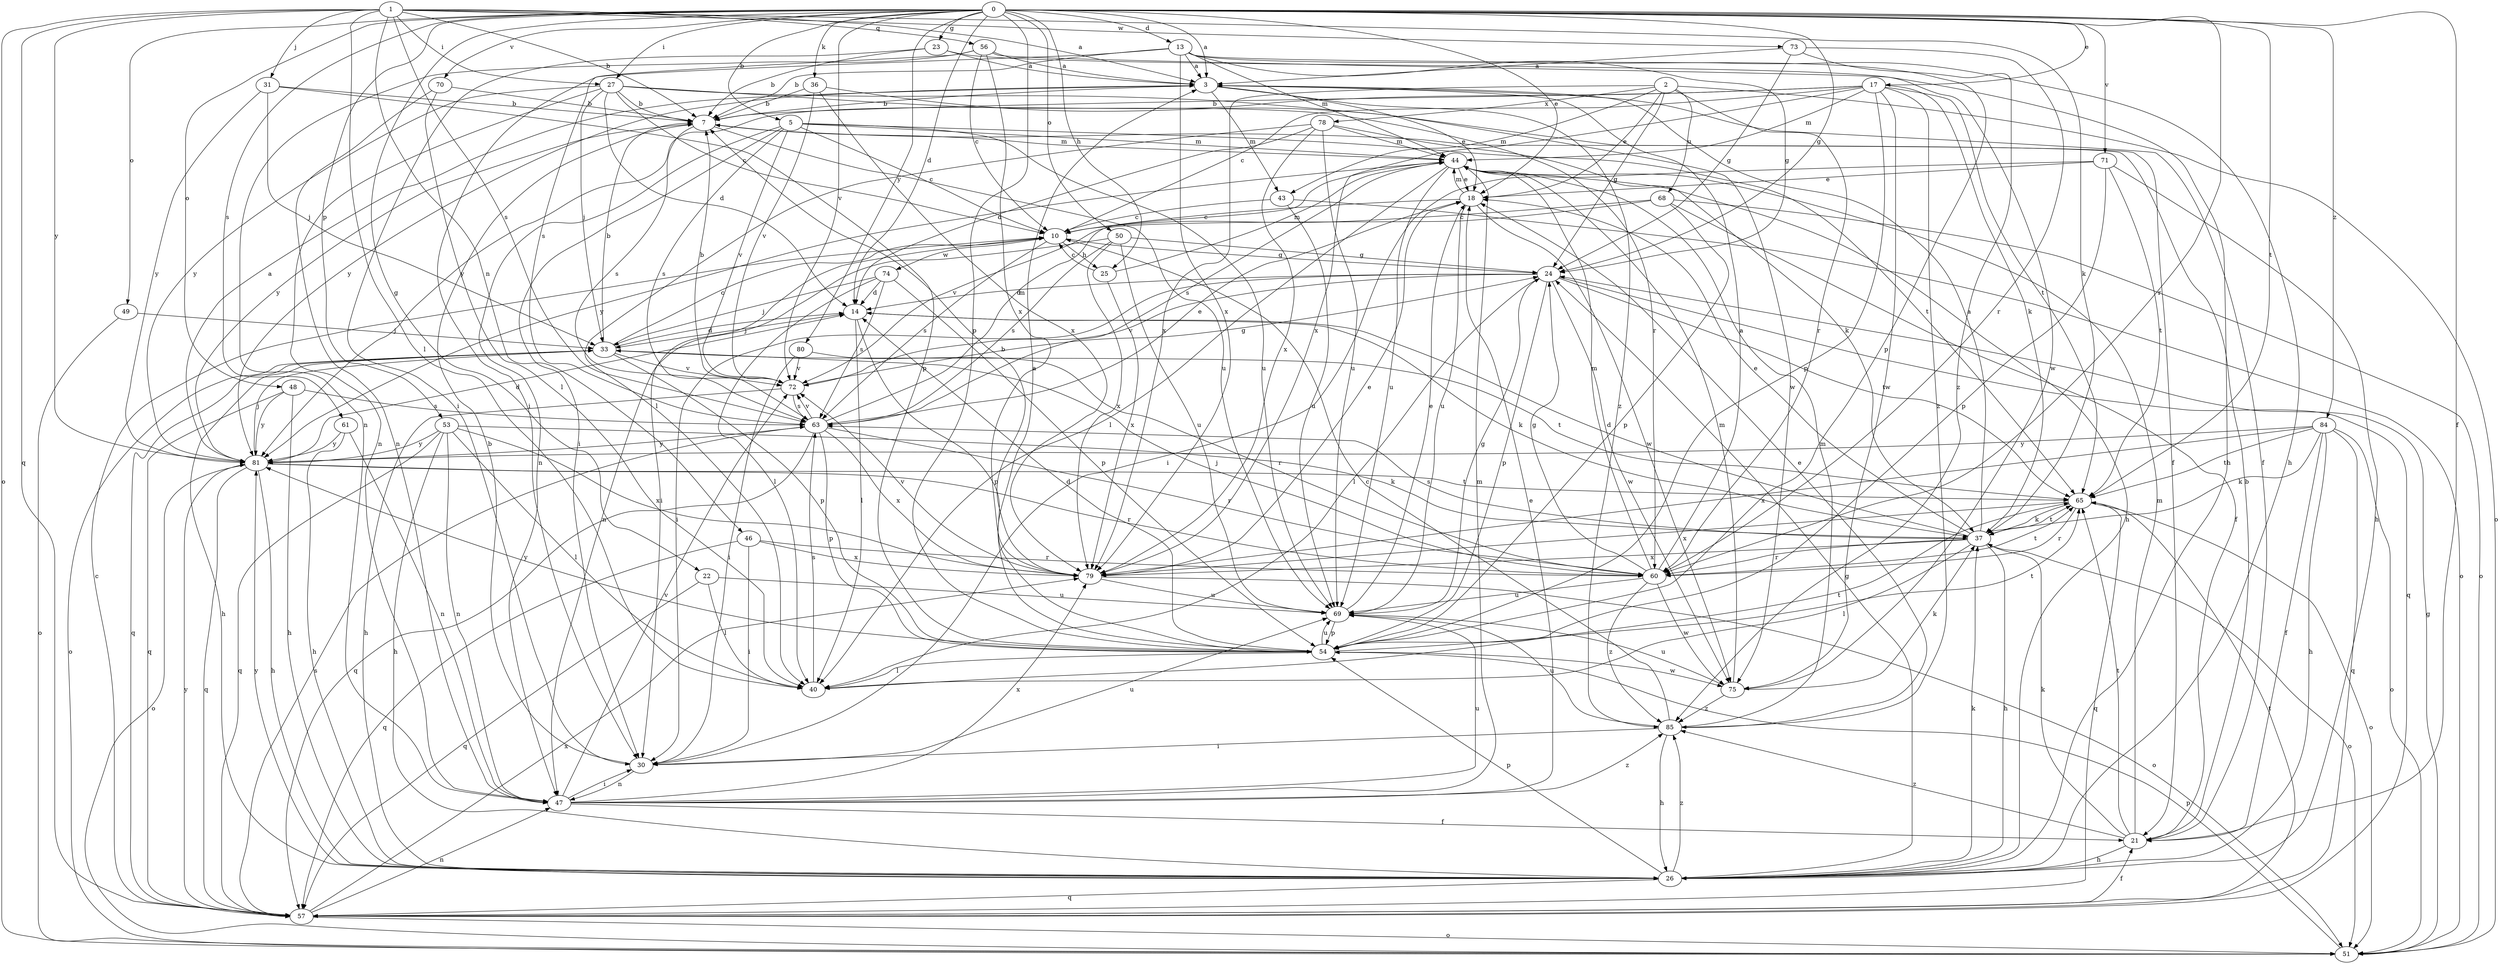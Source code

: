 strict digraph  {
0;
1;
2;
3;
5;
7;
10;
13;
14;
17;
18;
21;
22;
23;
24;
25;
26;
27;
30;
31;
33;
36;
37;
40;
43;
44;
46;
47;
48;
49;
50;
51;
53;
54;
56;
57;
60;
61;
63;
65;
68;
69;
70;
71;
72;
73;
74;
75;
78;
79;
80;
81;
84;
85;
0 -> 3  [label=a];
0 -> 5  [label=b];
0 -> 13  [label=d];
0 -> 14  [label=d];
0 -> 17  [label=e];
0 -> 18  [label=e];
0 -> 21  [label=f];
0 -> 22  [label=g];
0 -> 23  [label=g];
0 -> 24  [label=g];
0 -> 25  [label=h];
0 -> 27  [label=i];
0 -> 36  [label=k];
0 -> 48  [label=o];
0 -> 49  [label=o];
0 -> 50  [label=o];
0 -> 53  [label=p];
0 -> 54  [label=p];
0 -> 60  [label=r];
0 -> 61  [label=s];
0 -> 65  [label=t];
0 -> 70  [label=v];
0 -> 71  [label=v];
0 -> 72  [label=v];
0 -> 80  [label=y];
0 -> 84  [label=z];
1 -> 3  [label=a];
1 -> 7  [label=b];
1 -> 27  [label=i];
1 -> 31  [label=j];
1 -> 37  [label=k];
1 -> 40  [label=l];
1 -> 46  [label=n];
1 -> 51  [label=o];
1 -> 56  [label=q];
1 -> 57  [label=q];
1 -> 63  [label=s];
1 -> 73  [label=w];
1 -> 81  [label=y];
2 -> 18  [label=e];
2 -> 24  [label=g];
2 -> 43  [label=m];
2 -> 51  [label=o];
2 -> 60  [label=r];
2 -> 68  [label=u];
2 -> 78  [label=x];
2 -> 79  [label=x];
3 -> 7  [label=b];
3 -> 18  [label=e];
3 -> 21  [label=f];
3 -> 43  [label=m];
3 -> 81  [label=y];
3 -> 85  [label=z];
5 -> 10  [label=c];
5 -> 30  [label=i];
5 -> 44  [label=m];
5 -> 47  [label=n];
5 -> 63  [label=s];
5 -> 65  [label=t];
5 -> 69  [label=u];
5 -> 72  [label=v];
7 -> 44  [label=m];
7 -> 63  [label=s];
7 -> 69  [label=u];
7 -> 81  [label=y];
10 -> 24  [label=g];
10 -> 25  [label=h];
10 -> 30  [label=i];
10 -> 63  [label=s];
10 -> 74  [label=w];
13 -> 3  [label=a];
13 -> 7  [label=b];
13 -> 24  [label=g];
13 -> 26  [label=h];
13 -> 30  [label=i];
13 -> 44  [label=m];
13 -> 54  [label=p];
13 -> 79  [label=x];
14 -> 33  [label=j];
14 -> 37  [label=k];
14 -> 40  [label=l];
14 -> 54  [label=p];
17 -> 7  [label=b];
17 -> 10  [label=c];
17 -> 37  [label=k];
17 -> 44  [label=m];
17 -> 54  [label=p];
17 -> 65  [label=t];
17 -> 75  [label=w];
17 -> 79  [label=x];
17 -> 81  [label=y];
17 -> 85  [label=z];
18 -> 10  [label=c];
18 -> 44  [label=m];
18 -> 69  [label=u];
18 -> 75  [label=w];
21 -> 7  [label=b];
21 -> 26  [label=h];
21 -> 37  [label=k];
21 -> 44  [label=m];
21 -> 65  [label=t];
21 -> 85  [label=z];
22 -> 40  [label=l];
22 -> 57  [label=q];
22 -> 69  [label=u];
23 -> 3  [label=a];
23 -> 7  [label=b];
23 -> 26  [label=h];
23 -> 30  [label=i];
24 -> 14  [label=d];
24 -> 30  [label=i];
24 -> 40  [label=l];
24 -> 54  [label=p];
24 -> 57  [label=q];
24 -> 65  [label=t];
24 -> 72  [label=v];
24 -> 75  [label=w];
25 -> 10  [label=c];
25 -> 44  [label=m];
25 -> 79  [label=x];
26 -> 24  [label=g];
26 -> 37  [label=k];
26 -> 54  [label=p];
26 -> 57  [label=q];
26 -> 81  [label=y];
26 -> 85  [label=z];
27 -> 7  [label=b];
27 -> 10  [label=c];
27 -> 14  [label=d];
27 -> 21  [label=f];
27 -> 33  [label=j];
27 -> 47  [label=n];
27 -> 60  [label=r];
27 -> 81  [label=y];
30 -> 7  [label=b];
30 -> 47  [label=n];
30 -> 69  [label=u];
31 -> 7  [label=b];
31 -> 33  [label=j];
31 -> 54  [label=p];
31 -> 81  [label=y];
33 -> 7  [label=b];
33 -> 10  [label=c];
33 -> 14  [label=d];
33 -> 26  [label=h];
33 -> 51  [label=o];
33 -> 54  [label=p];
33 -> 57  [label=q];
33 -> 65  [label=t];
33 -> 72  [label=v];
36 -> 7  [label=b];
36 -> 72  [label=v];
36 -> 75  [label=w];
36 -> 79  [label=x];
37 -> 3  [label=a];
37 -> 14  [label=d];
37 -> 18  [label=e];
37 -> 26  [label=h];
37 -> 40  [label=l];
37 -> 51  [label=o];
37 -> 60  [label=r];
37 -> 63  [label=s];
37 -> 65  [label=t];
37 -> 79  [label=x];
40 -> 63  [label=s];
40 -> 65  [label=t];
43 -> 10  [label=c];
43 -> 51  [label=o];
43 -> 69  [label=u];
44 -> 18  [label=e];
44 -> 26  [label=h];
44 -> 40  [label=l];
44 -> 63  [label=s];
44 -> 69  [label=u];
44 -> 81  [label=y];
46 -> 30  [label=i];
46 -> 57  [label=q];
46 -> 60  [label=r];
46 -> 79  [label=x];
47 -> 18  [label=e];
47 -> 21  [label=f];
47 -> 30  [label=i];
47 -> 44  [label=m];
47 -> 69  [label=u];
47 -> 72  [label=v];
47 -> 79  [label=x];
47 -> 85  [label=z];
48 -> 26  [label=h];
48 -> 57  [label=q];
48 -> 63  [label=s];
48 -> 81  [label=y];
49 -> 33  [label=j];
49 -> 51  [label=o];
50 -> 24  [label=g];
50 -> 47  [label=n];
50 -> 63  [label=s];
50 -> 69  [label=u];
50 -> 79  [label=x];
51 -> 24  [label=g];
51 -> 54  [label=p];
53 -> 26  [label=h];
53 -> 37  [label=k];
53 -> 40  [label=l];
53 -> 47  [label=n];
53 -> 57  [label=q];
53 -> 79  [label=x];
53 -> 81  [label=y];
54 -> 3  [label=a];
54 -> 14  [label=d];
54 -> 40  [label=l];
54 -> 65  [label=t];
54 -> 69  [label=u];
54 -> 75  [label=w];
54 -> 81  [label=y];
56 -> 3  [label=a];
56 -> 10  [label=c];
56 -> 47  [label=n];
56 -> 63  [label=s];
56 -> 75  [label=w];
56 -> 79  [label=x];
57 -> 10  [label=c];
57 -> 21  [label=f];
57 -> 47  [label=n];
57 -> 51  [label=o];
57 -> 63  [label=s];
57 -> 65  [label=t];
57 -> 79  [label=x];
57 -> 81  [label=y];
60 -> 3  [label=a];
60 -> 24  [label=g];
60 -> 33  [label=j];
60 -> 44  [label=m];
60 -> 65  [label=t];
60 -> 69  [label=u];
60 -> 75  [label=w];
60 -> 85  [label=z];
61 -> 26  [label=h];
61 -> 47  [label=n];
61 -> 81  [label=y];
63 -> 18  [label=e];
63 -> 44  [label=m];
63 -> 54  [label=p];
63 -> 57  [label=q];
63 -> 60  [label=r];
63 -> 72  [label=v];
63 -> 79  [label=x];
63 -> 81  [label=y];
65 -> 37  [label=k];
65 -> 51  [label=o];
65 -> 57  [label=q];
65 -> 60  [label=r];
65 -> 79  [label=x];
68 -> 10  [label=c];
68 -> 21  [label=f];
68 -> 51  [label=o];
68 -> 54  [label=p];
68 -> 72  [label=v];
69 -> 18  [label=e];
69 -> 24  [label=g];
69 -> 54  [label=p];
70 -> 7  [label=b];
70 -> 40  [label=l];
70 -> 47  [label=n];
71 -> 18  [label=e];
71 -> 26  [label=h];
71 -> 30  [label=i];
71 -> 54  [label=p];
71 -> 65  [label=t];
72 -> 7  [label=b];
72 -> 24  [label=g];
72 -> 26  [label=h];
72 -> 63  [label=s];
73 -> 3  [label=a];
73 -> 24  [label=g];
73 -> 60  [label=r];
73 -> 85  [label=z];
74 -> 14  [label=d];
74 -> 33  [label=j];
74 -> 40  [label=l];
74 -> 54  [label=p];
74 -> 63  [label=s];
75 -> 37  [label=k];
75 -> 44  [label=m];
75 -> 69  [label=u];
75 -> 85  [label=z];
78 -> 14  [label=d];
78 -> 37  [label=k];
78 -> 40  [label=l];
78 -> 44  [label=m];
78 -> 69  [label=u];
78 -> 79  [label=x];
79 -> 7  [label=b];
79 -> 18  [label=e];
79 -> 51  [label=o];
79 -> 69  [label=u];
79 -> 72  [label=v];
80 -> 30  [label=i];
80 -> 60  [label=r];
80 -> 72  [label=v];
81 -> 3  [label=a];
81 -> 14  [label=d];
81 -> 26  [label=h];
81 -> 33  [label=j];
81 -> 51  [label=o];
81 -> 57  [label=q];
81 -> 60  [label=r];
81 -> 65  [label=t];
84 -> 21  [label=f];
84 -> 26  [label=h];
84 -> 37  [label=k];
84 -> 51  [label=o];
84 -> 57  [label=q];
84 -> 65  [label=t];
84 -> 79  [label=x];
84 -> 81  [label=y];
85 -> 10  [label=c];
85 -> 18  [label=e];
85 -> 26  [label=h];
85 -> 30  [label=i];
85 -> 44  [label=m];
85 -> 69  [label=u];
}
